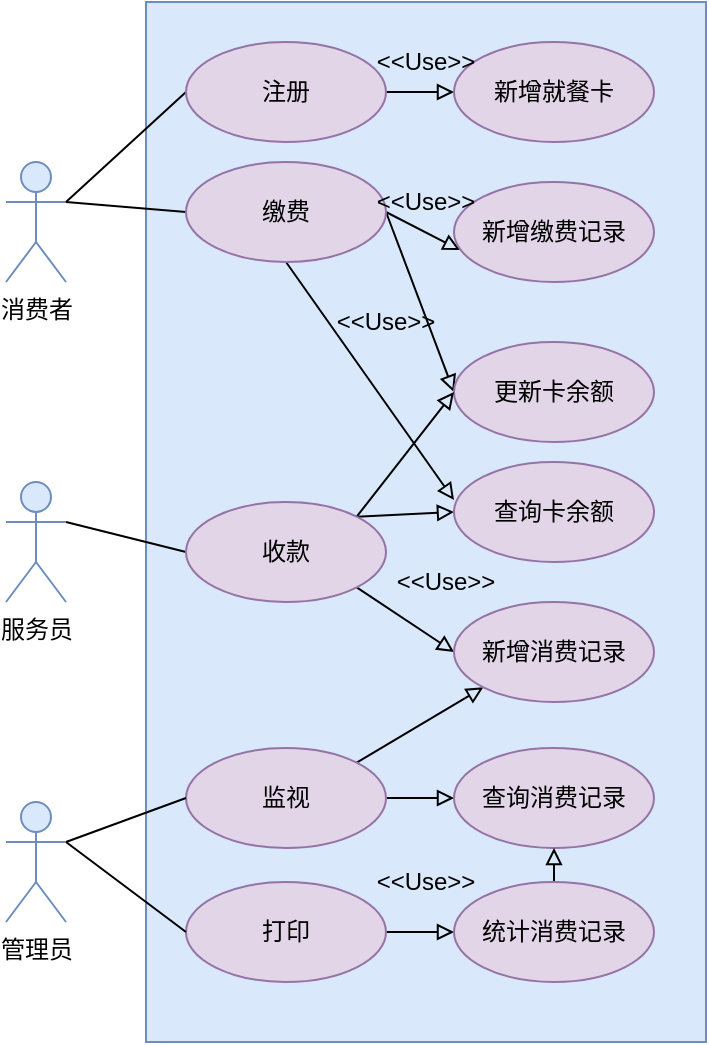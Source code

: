 <mxfile version="13.7.3" type="device"><diagram id="0UWXiYCUcBf0BJS7uokB" name="Page-1"><mxGraphModel dx="1422" dy="762" grid="1" gridSize="10" guides="1" tooltips="1" connect="1" arrows="1" fold="1" page="1" pageScale="1" pageWidth="827" pageHeight="1169" math="0" shadow="0"><root><mxCell id="0"/><mxCell id="1" parent="0"/><mxCell id="cpkNTehpS1NObPgvtT6O-1" value="消费者" style="shape=umlActor;verticalLabelPosition=bottom;verticalAlign=top;html=1;outlineConnect=0;fillColor=#dae8fc;strokeColor=#6c8ebf;" vertex="1" parent="1"><mxGeometry x="90" y="120" width="30" height="60" as="geometry"/></mxCell><mxCell id="cpkNTehpS1NObPgvtT6O-2" value="" style="whiteSpace=wrap;html=1;imageAspect=1;fillColor=#dae8fc;strokeColor=#6c8ebf;" vertex="1" parent="1"><mxGeometry x="160" y="40" width="280" height="520" as="geometry"/></mxCell><mxCell id="cpkNTehpS1NObPgvtT6O-12" style="rounded=0;orthogonalLoop=1;jettySize=auto;html=1;exitX=0;exitY=0.5;exitDx=0;exitDy=0;entryX=1;entryY=0.333;entryDx=0;entryDy=0;entryPerimeter=0;endArrow=none;endFill=0;" edge="1" parent="1" source="cpkNTehpS1NObPgvtT6O-6" target="cpkNTehpS1NObPgvtT6O-1"><mxGeometry relative="1" as="geometry"/></mxCell><mxCell id="cpkNTehpS1NObPgvtT6O-46" style="edgeStyle=none;rounded=0;orthogonalLoop=1;jettySize=auto;html=1;exitX=1;exitY=0.5;exitDx=0;exitDy=0;entryX=0;entryY=0.5;entryDx=0;entryDy=0;endArrow=block;endFill=0;" edge="1" parent="1" source="cpkNTehpS1NObPgvtT6O-6" target="cpkNTehpS1NObPgvtT6O-45"><mxGeometry relative="1" as="geometry"/></mxCell><mxCell id="cpkNTehpS1NObPgvtT6O-6" value="注册" style="ellipse;whiteSpace=wrap;html=1;fillColor=#e1d5e7;strokeColor=#9673a6;" vertex="1" parent="1"><mxGeometry x="180" y="60" width="100" height="50" as="geometry"/></mxCell><mxCell id="cpkNTehpS1NObPgvtT6O-13" style="edgeStyle=none;rounded=0;orthogonalLoop=1;jettySize=auto;html=1;exitX=0;exitY=0.5;exitDx=0;exitDy=0;endArrow=none;endFill=0;" edge="1" parent="1" source="cpkNTehpS1NObPgvtT6O-7"><mxGeometry relative="1" as="geometry"><mxPoint x="120" y="140" as="targetPoint"/></mxGeometry></mxCell><mxCell id="cpkNTehpS1NObPgvtT6O-34" style="edgeStyle=none;rounded=0;orthogonalLoop=1;jettySize=auto;html=1;exitX=1;exitY=0.5;exitDx=0;exitDy=0;endArrow=block;endFill=0;entryX=0.03;entryY=0.68;entryDx=0;entryDy=0;entryPerimeter=0;" edge="1" parent="1" source="cpkNTehpS1NObPgvtT6O-7" target="cpkNTehpS1NObPgvtT6O-23"><mxGeometry relative="1" as="geometry"/></mxCell><mxCell id="cpkNTehpS1NObPgvtT6O-35" style="edgeStyle=none;rounded=0;orthogonalLoop=1;jettySize=auto;html=1;exitX=1;exitY=0.5;exitDx=0;exitDy=0;entryX=0;entryY=0.5;entryDx=0;entryDy=0;endArrow=block;endFill=0;" edge="1" parent="1" source="cpkNTehpS1NObPgvtT6O-7" target="cpkNTehpS1NObPgvtT6O-31"><mxGeometry relative="1" as="geometry"/></mxCell><mxCell id="cpkNTehpS1NObPgvtT6O-58" style="edgeStyle=none;rounded=0;orthogonalLoop=1;jettySize=auto;html=1;exitX=0.5;exitY=1;exitDx=0;exitDy=0;entryX=0;entryY=0.38;entryDx=0;entryDy=0;entryPerimeter=0;endArrow=block;endFill=0;" edge="1" parent="1" source="cpkNTehpS1NObPgvtT6O-7" target="cpkNTehpS1NObPgvtT6O-49"><mxGeometry relative="1" as="geometry"/></mxCell><mxCell id="cpkNTehpS1NObPgvtT6O-7" value="缴费" style="ellipse;whiteSpace=wrap;html=1;fillColor=#e1d5e7;strokeColor=#9673a6;" vertex="1" parent="1"><mxGeometry x="180" y="120" width="100" height="50" as="geometry"/></mxCell><mxCell id="cpkNTehpS1NObPgvtT6O-61" style="edgeStyle=none;rounded=0;orthogonalLoop=1;jettySize=auto;html=1;exitX=1;exitY=0;exitDx=0;exitDy=0;entryX=0;entryY=1;entryDx=0;entryDy=0;endArrow=block;endFill=0;" edge="1" parent="1" source="cpkNTehpS1NObPgvtT6O-8" target="cpkNTehpS1NObPgvtT6O-50"><mxGeometry relative="1" as="geometry"/></mxCell><mxCell id="cpkNTehpS1NObPgvtT6O-62" style="edgeStyle=none;rounded=0;orthogonalLoop=1;jettySize=auto;html=1;exitX=1;exitY=0.5;exitDx=0;exitDy=0;endArrow=block;endFill=0;" edge="1" parent="1" source="cpkNTehpS1NObPgvtT6O-8" target="cpkNTehpS1NObPgvtT6O-60"><mxGeometry relative="1" as="geometry"/></mxCell><mxCell id="cpkNTehpS1NObPgvtT6O-8" value="监视" style="ellipse;whiteSpace=wrap;html=1;fillColor=#e1d5e7;strokeColor=#9673a6;" vertex="1" parent="1"><mxGeometry x="180" y="413" width="100" height="50" as="geometry"/></mxCell><mxCell id="cpkNTehpS1NObPgvtT6O-64" style="edgeStyle=none;rounded=0;orthogonalLoop=1;jettySize=auto;html=1;exitX=1;exitY=0.5;exitDx=0;exitDy=0;entryX=0;entryY=0.5;entryDx=0;entryDy=0;endArrow=block;endFill=0;" edge="1" parent="1" source="cpkNTehpS1NObPgvtT6O-9" target="cpkNTehpS1NObPgvtT6O-63"><mxGeometry relative="1" as="geometry"/></mxCell><mxCell id="cpkNTehpS1NObPgvtT6O-9" value="打印" style="ellipse;whiteSpace=wrap;html=1;fillColor=#e1d5e7;strokeColor=#9673a6;" vertex="1" parent="1"><mxGeometry x="180" y="480" width="100" height="50" as="geometry"/></mxCell><mxCell id="cpkNTehpS1NObPgvtT6O-23" value="新增缴费记录" style="ellipse;whiteSpace=wrap;html=1;fillColor=#e1d5e7;strokeColor=#9673a6;" vertex="1" parent="1"><mxGeometry x="314" y="130" width="100" height="50" as="geometry"/></mxCell><mxCell id="cpkNTehpS1NObPgvtT6O-31" value="更新卡余额" style="ellipse;whiteSpace=wrap;html=1;fillColor=#e1d5e7;strokeColor=#9673a6;" vertex="1" parent="1"><mxGeometry x="314" y="210" width="100" height="50" as="geometry"/></mxCell><mxCell id="cpkNTehpS1NObPgvtT6O-37" value="&amp;lt;&amp;lt;Use&amp;gt;&amp;gt;" style="text;html=1;strokeColor=none;fillColor=none;align=center;verticalAlign=middle;whiteSpace=wrap;rounded=0;" vertex="1" parent="1"><mxGeometry x="280" y="130" width="40" height="20" as="geometry"/></mxCell><mxCell id="cpkNTehpS1NObPgvtT6O-38" value="&amp;lt;&amp;lt;Use&amp;gt;&amp;gt;" style="text;html=1;strokeColor=none;fillColor=none;align=center;verticalAlign=middle;whiteSpace=wrap;rounded=0;" vertex="1" parent="1"><mxGeometry x="260" y="190" width="40" height="20" as="geometry"/></mxCell><mxCell id="cpkNTehpS1NObPgvtT6O-53" style="edgeStyle=none;rounded=0;orthogonalLoop=1;jettySize=auto;html=1;exitX=1;exitY=0.333;exitDx=0;exitDy=0;exitPerimeter=0;entryX=0;entryY=0.5;entryDx=0;entryDy=0;endArrow=none;endFill=0;" edge="1" parent="1" source="cpkNTehpS1NObPgvtT6O-41" target="cpkNTehpS1NObPgvtT6O-48"><mxGeometry relative="1" as="geometry"/></mxCell><mxCell id="cpkNTehpS1NObPgvtT6O-41" value="服务员" style="shape=umlActor;verticalLabelPosition=bottom;verticalAlign=top;html=1;outlineConnect=0;fillColor=#dae8fc;strokeColor=#6c8ebf;" vertex="1" parent="1"><mxGeometry x="90" y="280" width="30" height="60" as="geometry"/></mxCell><mxCell id="cpkNTehpS1NObPgvtT6O-45" value="新增就餐卡" style="ellipse;whiteSpace=wrap;html=1;fillColor=#e1d5e7;strokeColor=#9673a6;" vertex="1" parent="1"><mxGeometry x="314" y="60" width="100" height="50" as="geometry"/></mxCell><mxCell id="cpkNTehpS1NObPgvtT6O-47" value="&amp;lt;&amp;lt;Use&amp;gt;&amp;gt;" style="text;html=1;strokeColor=none;fillColor=none;align=center;verticalAlign=middle;whiteSpace=wrap;rounded=0;" vertex="1" parent="1"><mxGeometry x="280" y="60" width="40" height="20" as="geometry"/></mxCell><mxCell id="cpkNTehpS1NObPgvtT6O-51" style="edgeStyle=none;rounded=0;orthogonalLoop=1;jettySize=auto;html=1;exitX=1;exitY=1;exitDx=0;exitDy=0;entryX=0;entryY=0.5;entryDx=0;entryDy=0;endArrow=block;endFill=0;" edge="1" parent="1" source="cpkNTehpS1NObPgvtT6O-48" target="cpkNTehpS1NObPgvtT6O-50"><mxGeometry relative="1" as="geometry"/></mxCell><mxCell id="cpkNTehpS1NObPgvtT6O-52" style="edgeStyle=none;rounded=0;orthogonalLoop=1;jettySize=auto;html=1;exitX=1;exitY=0;exitDx=0;exitDy=0;entryX=0;entryY=0.5;entryDx=0;entryDy=0;endArrow=block;endFill=0;" edge="1" parent="1" source="cpkNTehpS1NObPgvtT6O-48" target="cpkNTehpS1NObPgvtT6O-49"><mxGeometry relative="1" as="geometry"/></mxCell><mxCell id="cpkNTehpS1NObPgvtT6O-57" style="edgeStyle=none;rounded=0;orthogonalLoop=1;jettySize=auto;html=1;exitX=1;exitY=0;exitDx=0;exitDy=0;entryX=0;entryY=0.5;entryDx=0;entryDy=0;endArrow=block;endFill=0;" edge="1" parent="1" source="cpkNTehpS1NObPgvtT6O-48" target="cpkNTehpS1NObPgvtT6O-31"><mxGeometry relative="1" as="geometry"/></mxCell><mxCell id="cpkNTehpS1NObPgvtT6O-48" value="收款" style="ellipse;whiteSpace=wrap;html=1;fillColor=#e1d5e7;strokeColor=#9673a6;" vertex="1" parent="1"><mxGeometry x="180" y="290" width="100" height="50" as="geometry"/></mxCell><mxCell id="cpkNTehpS1NObPgvtT6O-49" value="查询卡余额" style="ellipse;whiteSpace=wrap;html=1;fillColor=#e1d5e7;strokeColor=#9673a6;" vertex="1" parent="1"><mxGeometry x="314" y="270" width="100" height="50" as="geometry"/></mxCell><mxCell id="cpkNTehpS1NObPgvtT6O-50" value="新增消费记录" style="ellipse;whiteSpace=wrap;html=1;fillColor=#e1d5e7;strokeColor=#9673a6;" vertex="1" parent="1"><mxGeometry x="314" y="340" width="100" height="50" as="geometry"/></mxCell><mxCell id="cpkNTehpS1NObPgvtT6O-55" style="edgeStyle=none;rounded=0;orthogonalLoop=1;jettySize=auto;html=1;exitX=1;exitY=0.333;exitDx=0;exitDy=0;exitPerimeter=0;entryX=0;entryY=0.5;entryDx=0;entryDy=0;endArrow=none;endFill=0;" edge="1" parent="1" source="cpkNTehpS1NObPgvtT6O-54" target="cpkNTehpS1NObPgvtT6O-8"><mxGeometry relative="1" as="geometry"/></mxCell><mxCell id="cpkNTehpS1NObPgvtT6O-56" style="edgeStyle=none;rounded=0;orthogonalLoop=1;jettySize=auto;html=1;exitX=1;exitY=0.333;exitDx=0;exitDy=0;exitPerimeter=0;entryX=0;entryY=0.5;entryDx=0;entryDy=0;endArrow=none;endFill=0;" edge="1" parent="1" source="cpkNTehpS1NObPgvtT6O-54" target="cpkNTehpS1NObPgvtT6O-9"><mxGeometry relative="1" as="geometry"/></mxCell><mxCell id="cpkNTehpS1NObPgvtT6O-54" value="管理员" style="shape=umlActor;verticalLabelPosition=bottom;verticalAlign=top;html=1;outlineConnect=0;fillColor=#dae8fc;strokeColor=#6c8ebf;" vertex="1" parent="1"><mxGeometry x="90" y="440" width="30" height="60" as="geometry"/></mxCell><mxCell id="cpkNTehpS1NObPgvtT6O-59" value="&amp;lt;&amp;lt;Use&amp;gt;&amp;gt;" style="text;html=1;strokeColor=none;fillColor=none;align=center;verticalAlign=middle;whiteSpace=wrap;rounded=0;" vertex="1" parent="1"><mxGeometry x="290" y="320" width="40" height="20" as="geometry"/></mxCell><mxCell id="cpkNTehpS1NObPgvtT6O-60" value="查询消费记录" style="ellipse;whiteSpace=wrap;html=1;fillColor=#e1d5e7;strokeColor=#9673a6;" vertex="1" parent="1"><mxGeometry x="314" y="413" width="100" height="50" as="geometry"/></mxCell><mxCell id="cpkNTehpS1NObPgvtT6O-65" style="edgeStyle=none;rounded=0;orthogonalLoop=1;jettySize=auto;html=1;exitX=0.5;exitY=0;exitDx=0;exitDy=0;entryX=0.5;entryY=1;entryDx=0;entryDy=0;endArrow=block;endFill=0;" edge="1" parent="1" source="cpkNTehpS1NObPgvtT6O-63" target="cpkNTehpS1NObPgvtT6O-60"><mxGeometry relative="1" as="geometry"/></mxCell><mxCell id="cpkNTehpS1NObPgvtT6O-63" value="统计消费记录" style="ellipse;whiteSpace=wrap;html=1;fillColor=#e1d5e7;strokeColor=#9673a6;" vertex="1" parent="1"><mxGeometry x="314" y="480" width="100" height="50" as="geometry"/></mxCell><mxCell id="cpkNTehpS1NObPgvtT6O-66" value="&amp;lt;&amp;lt;Use&amp;gt;&amp;gt;" style="text;html=1;strokeColor=none;fillColor=none;align=center;verticalAlign=middle;whiteSpace=wrap;rounded=0;" vertex="1" parent="1"><mxGeometry x="280" y="470" width="40" height="20" as="geometry"/></mxCell></root></mxGraphModel></diagram></mxfile>